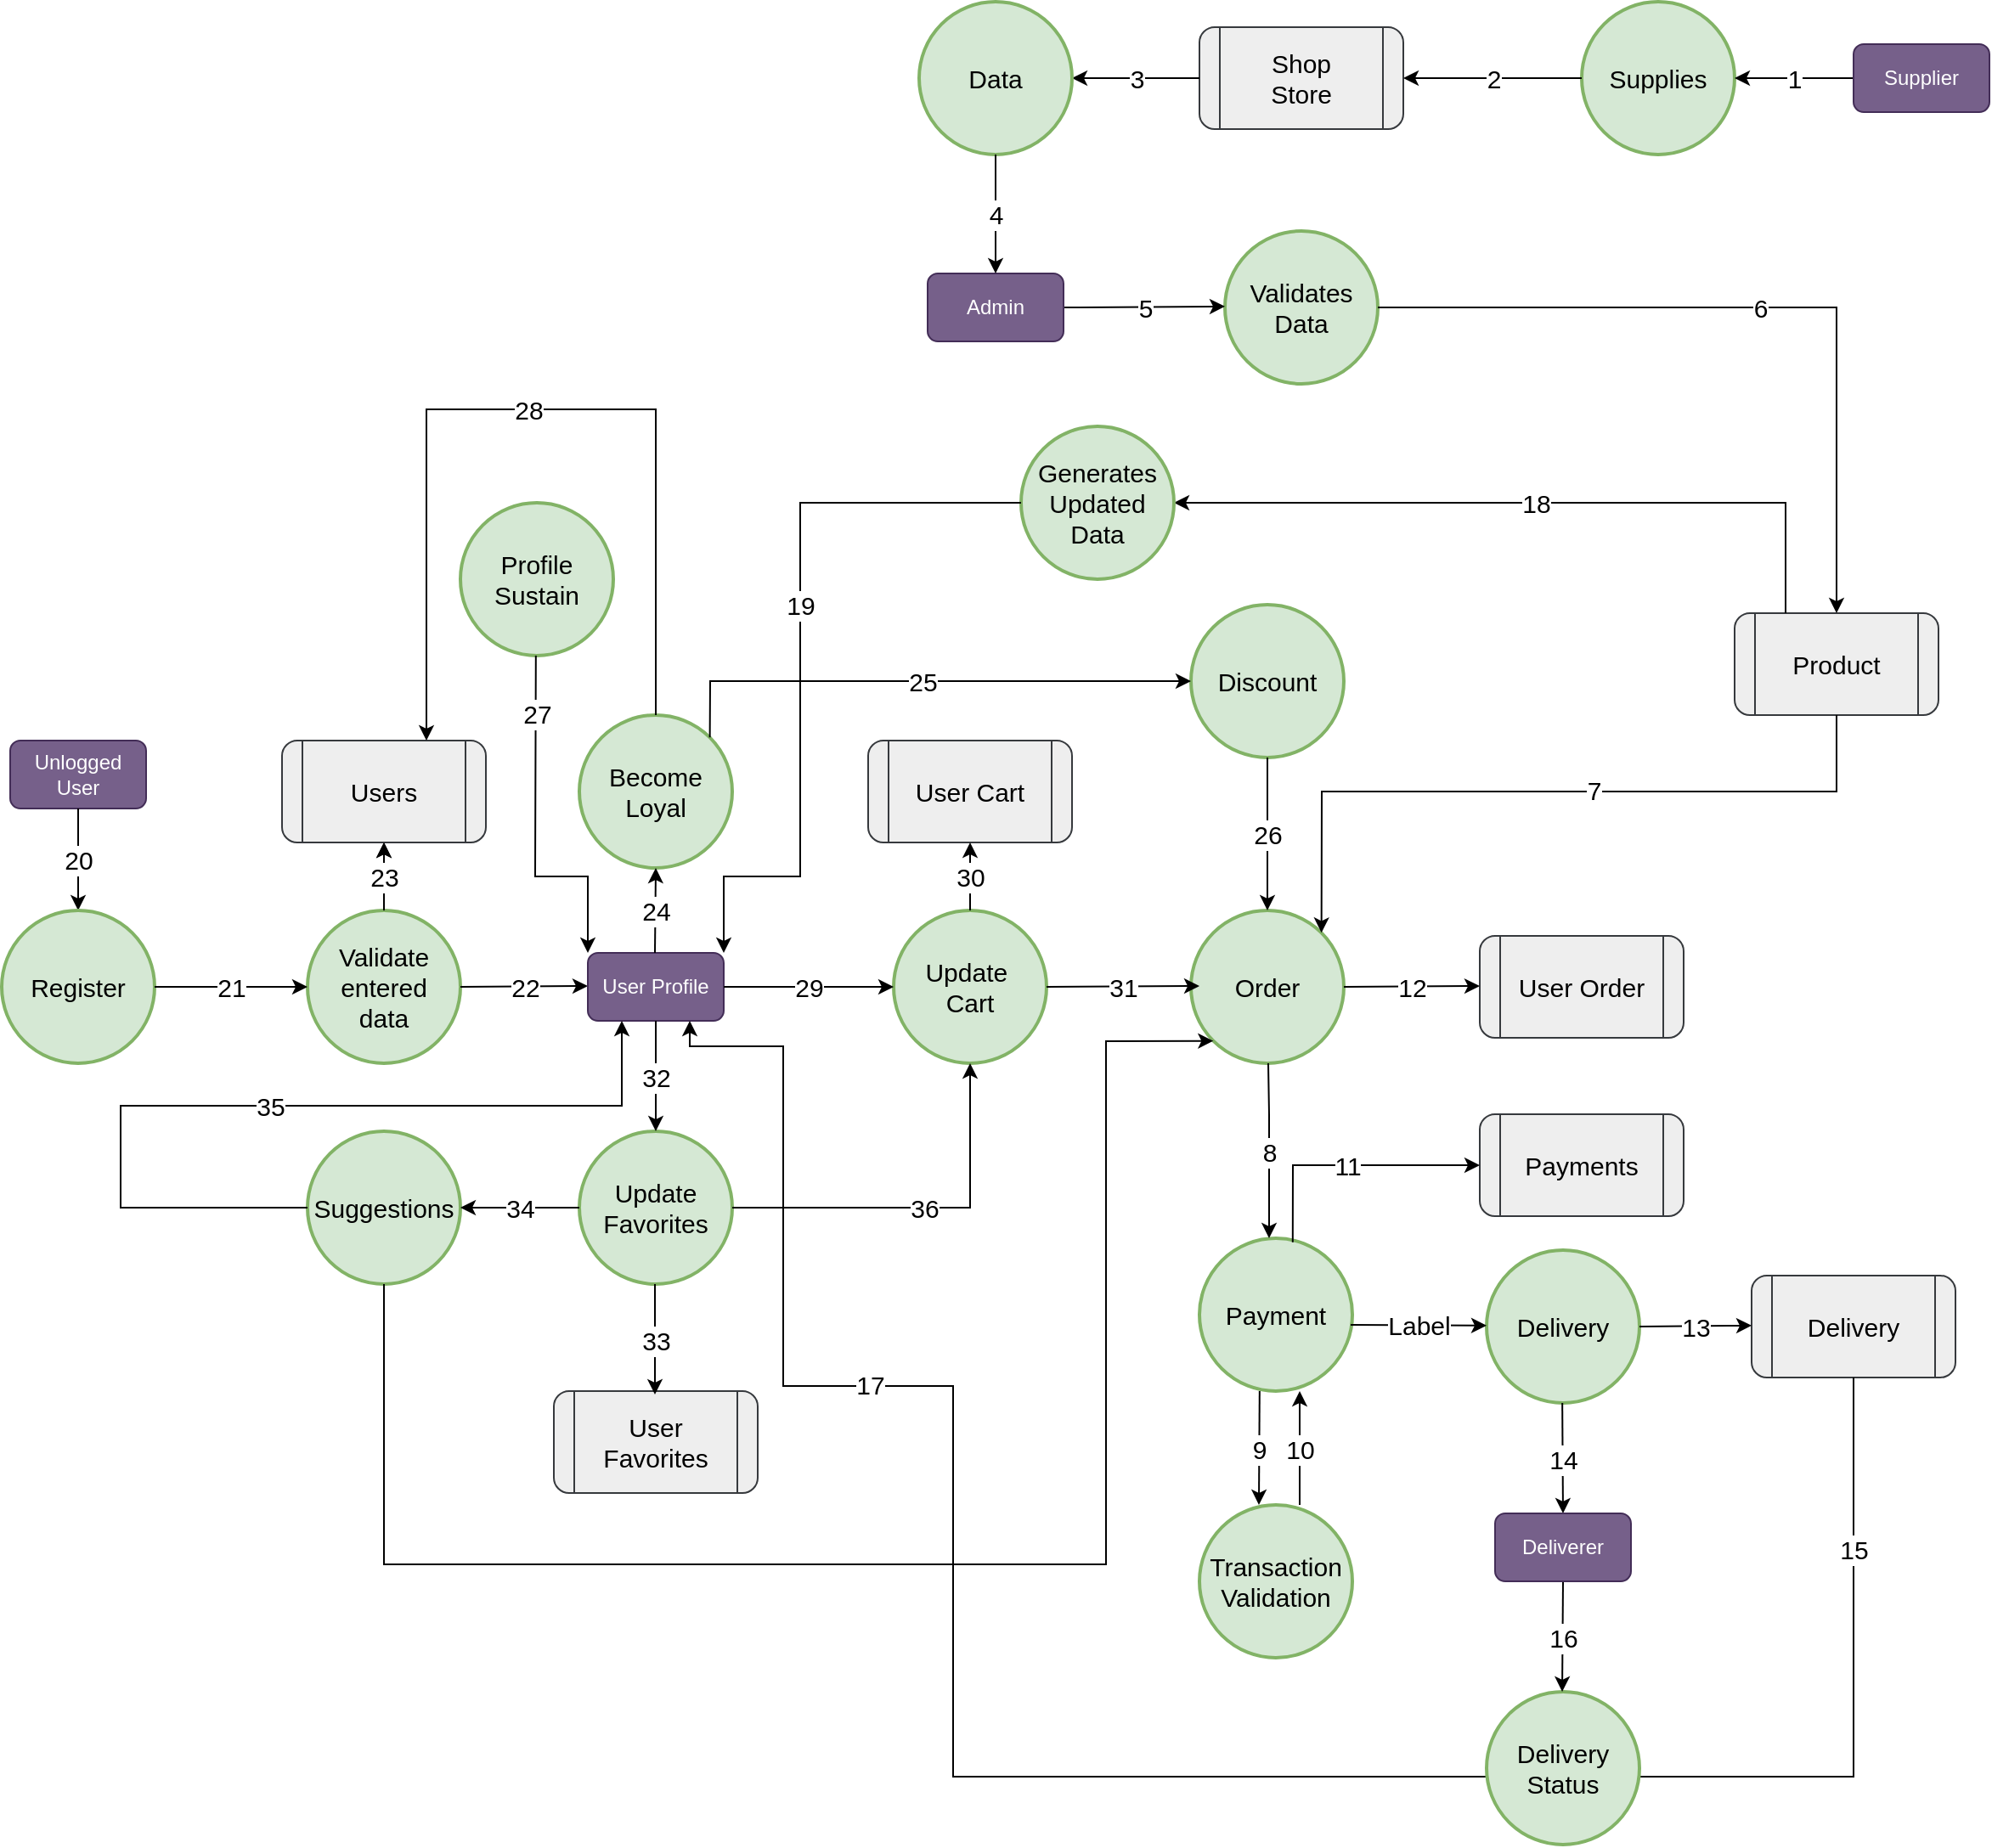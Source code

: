 <mxfile version="20.6.2" type="device"><diagram name="Page-1" id="52a04d89-c75d-2922-d76d-85b35f80e030"><mxGraphModel dx="5302" dy="2979" grid="1" gridSize="10" guides="1" tooltips="1" connect="1" arrows="1" fold="1" page="1" pageScale="1" pageWidth="413" pageHeight="291" background="none" math="0" shadow="0"><root><mxCell id="0"/><mxCell id="1" parent="0"/><mxCell id="JgKMRNY2I9MfKFw8y7fm-27" value="Unlogged&lt;br&gt;User" style="rounded=1;whiteSpace=wrap;html=1;fillColor=#76608a;strokeColor=#432D57;fontColor=#ffffff;" parent="1" vertex="1"><mxGeometry x="-985" y="-395" width="80" height="40" as="geometry"/></mxCell><mxCell id="JgKMRNY2I9MfKFw8y7fm-34" value="" style="endArrow=classic;html=1;rounded=0;fontSize=15;exitX=0.5;exitY=1;exitDx=0;exitDy=0;" parent="1" source="JgKMRNY2I9MfKFw8y7fm-27" edge="1"><mxGeometry relative="1" as="geometry"><mxPoint x="-975" y="-295" as="sourcePoint"/><mxPoint x="-945" y="-295" as="targetPoint"/></mxGeometry></mxCell><mxCell id="JgKMRNY2I9MfKFw8y7fm-35" value="20" style="edgeLabel;resizable=0;html=1;align=center;verticalAlign=middle;fontSize=15;" parent="JgKMRNY2I9MfKFw8y7fm-34" connectable="0" vertex="1"><mxGeometry relative="1" as="geometry"/></mxCell><mxCell id="JgKMRNY2I9MfKFw8y7fm-36" value="Register" style="ellipse;whiteSpace=wrap;html=1;aspect=fixed;fontSize=15;fillColor=#d5e8d4;strokeColor=#82b366;strokeWidth=2;" parent="1" vertex="1"><mxGeometry x="-990" y="-295" width="90" height="90" as="geometry"/></mxCell><mxCell id="JgKMRNY2I9MfKFw8y7fm-84" value="" style="edgeStyle=orthogonalEdgeStyle;rounded=0;orthogonalLoop=1;jettySize=auto;html=1;fontSize=15;" parent="1" source="JgKMRNY2I9MfKFw8y7fm-37" target="JgKMRNY2I9MfKFw8y7fm-79" edge="1"><mxGeometry relative="1" as="geometry"/></mxCell><mxCell id="JgKMRNY2I9MfKFw8y7fm-37" value="Validate entered &lt;br&gt;data" style="ellipse;whiteSpace=wrap;html=1;aspect=fixed;fontSize=15;fillColor=#d5e8d4;strokeColor=#82b366;strokeWidth=2;" parent="1" vertex="1"><mxGeometry x="-810" y="-295" width="90" height="90" as="geometry"/></mxCell><mxCell id="JgKMRNY2I9MfKFw8y7fm-39" value="" style="endArrow=classic;html=1;rounded=0;fontSize=15;exitX=1;exitY=0.5;exitDx=0;exitDy=0;" parent="1" source="JgKMRNY2I9MfKFw8y7fm-36" edge="1"><mxGeometry relative="1" as="geometry"><mxPoint x="-895" y="-250" as="sourcePoint"/><mxPoint x="-810" y="-250" as="targetPoint"/></mxGeometry></mxCell><mxCell id="JgKMRNY2I9MfKFw8y7fm-40" value="21" style="edgeLabel;resizable=0;html=1;align=center;verticalAlign=middle;fontSize=15;" parent="JgKMRNY2I9MfKFw8y7fm-39" connectable="0" vertex="1"><mxGeometry relative="1" as="geometry"/></mxCell><mxCell id="JgKMRNY2I9MfKFw8y7fm-41" value="" style="endArrow=classic;html=1;rounded=0;fontSize=15;exitX=1;exitY=0.5;exitDx=0;exitDy=0;" parent="1" source="JgKMRNY2I9MfKFw8y7fm-37" edge="1"><mxGeometry relative="1" as="geometry"><mxPoint x="-715" y="-250" as="sourcePoint"/><mxPoint x="-645" y="-250.5" as="targetPoint"/></mxGeometry></mxCell><mxCell id="JgKMRNY2I9MfKFw8y7fm-42" value="22" style="edgeLabel;resizable=0;html=1;align=center;verticalAlign=middle;fontSize=15;" parent="JgKMRNY2I9MfKFw8y7fm-41" connectable="0" vertex="1"><mxGeometry relative="1" as="geometry"/></mxCell><mxCell id="JgKMRNY2I9MfKFw8y7fm-43" value="User Profile" style="rounded=1;whiteSpace=wrap;html=1;fillColor=#76608a;strokeColor=#432D57;fontColor=#ffffff;" parent="1" vertex="1"><mxGeometry x="-645" y="-270" width="80" height="40" as="geometry"/></mxCell><mxCell id="JgKMRNY2I9MfKFw8y7fm-44" value="Become&lt;br&gt;Loyal" style="ellipse;whiteSpace=wrap;html=1;aspect=fixed;fontSize=15;fillColor=#d5e8d4;strokeColor=#82b366;strokeWidth=2;" parent="1" vertex="1"><mxGeometry x="-650" y="-410" width="90" height="90" as="geometry"/></mxCell><mxCell id="JgKMRNY2I9MfKFw8y7fm-47" value="" style="endArrow=classic;html=1;rounded=0;fontSize=15;exitX=0.25;exitY=0;exitDx=0;exitDy=0;" parent="1" edge="1"><mxGeometry relative="1" as="geometry"><mxPoint x="-605.5" y="-270" as="sourcePoint"/><mxPoint x="-605" y="-320" as="targetPoint"/></mxGeometry></mxCell><mxCell id="JgKMRNY2I9MfKFw8y7fm-48" value="24" style="edgeLabel;resizable=0;html=1;align=center;verticalAlign=middle;fontSize=15;" parent="JgKMRNY2I9MfKFw8y7fm-47" connectable="0" vertex="1"><mxGeometry relative="1" as="geometry"/></mxCell><mxCell id="JgKMRNY2I9MfKFw8y7fm-49" value="Update&amp;nbsp;&lt;br&gt;Cart" style="ellipse;whiteSpace=wrap;html=1;aspect=fixed;fontSize=15;fillColor=#d5e8d4;strokeColor=#82b366;strokeWidth=2;" parent="1" vertex="1"><mxGeometry x="-465" y="-295" width="90" height="90" as="geometry"/></mxCell><mxCell id="JgKMRNY2I9MfKFw8y7fm-50" value="" style="endArrow=classic;html=1;rounded=0;fontSize=15;exitX=1;exitY=0.5;exitDx=0;exitDy=0;entryX=0;entryY=0.5;entryDx=0;entryDy=0;" parent="1" source="JgKMRNY2I9MfKFw8y7fm-43" target="JgKMRNY2I9MfKFw8y7fm-49" edge="1"><mxGeometry relative="1" as="geometry"><mxPoint x="-560" y="-250" as="sourcePoint"/><mxPoint x="-485" y="-250.5" as="targetPoint"/></mxGeometry></mxCell><mxCell id="JgKMRNY2I9MfKFw8y7fm-51" value="29" style="edgeLabel;resizable=0;html=1;align=center;verticalAlign=middle;fontSize=15;" parent="JgKMRNY2I9MfKFw8y7fm-50" connectable="0" vertex="1"><mxGeometry relative="1" as="geometry"/></mxCell><mxCell id="JgKMRNY2I9MfKFw8y7fm-52" value="Update&lt;br&gt;Favorites" style="ellipse;whiteSpace=wrap;html=1;aspect=fixed;fontSize=15;fillColor=#d5e8d4;strokeColor=#82b366;strokeWidth=2;" parent="1" vertex="1"><mxGeometry x="-650" y="-165" width="90" height="90" as="geometry"/></mxCell><mxCell id="JgKMRNY2I9MfKFw8y7fm-53" value="" style="endArrow=classic;html=1;rounded=0;fontSize=15;exitX=0.5;exitY=1;exitDx=0;exitDy=0;entryX=0.5;entryY=0;entryDx=0;entryDy=0;" parent="1" source="JgKMRNY2I9MfKFw8y7fm-43" target="JgKMRNY2I9MfKFw8y7fm-52" edge="1"><mxGeometry relative="1" as="geometry"><mxPoint x="-600.51" y="-230.04" as="sourcePoint"/><mxPoint x="-599.5" y="-165" as="targetPoint"/></mxGeometry></mxCell><mxCell id="JgKMRNY2I9MfKFw8y7fm-54" value="32" style="edgeLabel;resizable=0;html=1;align=center;verticalAlign=middle;fontSize=15;" parent="JgKMRNY2I9MfKFw8y7fm-53" connectable="0" vertex="1"><mxGeometry relative="1" as="geometry"/></mxCell><mxCell id="JgKMRNY2I9MfKFw8y7fm-55" value="Order" style="ellipse;whiteSpace=wrap;html=1;aspect=fixed;fontSize=15;fillColor=#d5e8d4;strokeColor=#82b366;strokeWidth=2;" parent="1" vertex="1"><mxGeometry x="-290" y="-295" width="90" height="90" as="geometry"/></mxCell><mxCell id="JgKMRNY2I9MfKFw8y7fm-56" value="User Cart" style="shape=process;whiteSpace=wrap;html=1;backgroundOutline=1;fontSize=15;rounded=1;fillColor=#eeeeee;strokeColor=#36393d;" parent="1" vertex="1"><mxGeometry x="-480" y="-395" width="120" height="60" as="geometry"/></mxCell><mxCell id="JgKMRNY2I9MfKFw8y7fm-59" value="" style="endArrow=classic;html=1;rounded=0;fontSize=15;entryX=0.5;entryY=1;entryDx=0;entryDy=0;" parent="1" target="JgKMRNY2I9MfKFw8y7fm-56" edge="1"><mxGeometry relative="1" as="geometry"><mxPoint x="-420" y="-295" as="sourcePoint"/><mxPoint x="-420.48" y="-330" as="targetPoint"/></mxGeometry></mxCell><mxCell id="JgKMRNY2I9MfKFw8y7fm-60" value="30" style="edgeLabel;resizable=0;html=1;align=center;verticalAlign=middle;fontSize=15;" parent="JgKMRNY2I9MfKFw8y7fm-59" connectable="0" vertex="1"><mxGeometry relative="1" as="geometry"/></mxCell><mxCell id="JgKMRNY2I9MfKFw8y7fm-61" value="" style="endArrow=classic;html=1;rounded=0;fontSize=15;exitX=1;exitY=0.5;exitDx=0;exitDy=0;entryX=0.5;entryY=1;entryDx=0;entryDy=0;" parent="1" source="JgKMRNY2I9MfKFw8y7fm-52" target="JgKMRNY2I9MfKFw8y7fm-49" edge="1"><mxGeometry relative="1" as="geometry"><mxPoint x="-525" y="-155" as="sourcePoint"/><mxPoint x="-385" y="-155" as="targetPoint"/><Array as="points"><mxPoint x="-420" y="-120"/></Array></mxGeometry></mxCell><mxCell id="JgKMRNY2I9MfKFw8y7fm-62" value="36" style="edgeLabel;resizable=0;html=1;align=center;verticalAlign=middle;fontSize=15;" parent="JgKMRNY2I9MfKFw8y7fm-61" connectable="0" vertex="1"><mxGeometry relative="1" as="geometry"/></mxCell><mxCell id="JgKMRNY2I9MfKFw8y7fm-63" value="User Favorites" style="shape=process;whiteSpace=wrap;html=1;backgroundOutline=1;fontSize=15;rounded=1;fillColor=#eeeeee;strokeColor=#36393d;" parent="1" vertex="1"><mxGeometry x="-665" y="-12" width="120" height="60" as="geometry"/></mxCell><mxCell id="JgKMRNY2I9MfKFw8y7fm-64" value="" style="endArrow=classic;html=1;rounded=0;fontSize=15;exitX=0.5;exitY=1;exitDx=0;exitDy=0;entryX=0.5;entryY=0;entryDx=0;entryDy=0;" parent="1" edge="1"><mxGeometry relative="1" as="geometry"><mxPoint x="-605.5" y="-75" as="sourcePoint"/><mxPoint x="-605.5" y="-10" as="targetPoint"/></mxGeometry></mxCell><mxCell id="JgKMRNY2I9MfKFw8y7fm-65" value="33" style="edgeLabel;resizable=0;html=1;align=center;verticalAlign=middle;fontSize=15;" parent="JgKMRNY2I9MfKFw8y7fm-64" connectable="0" vertex="1"><mxGeometry relative="1" as="geometry"/></mxCell><mxCell id="JgKMRNY2I9MfKFw8y7fm-66" value="Suggestions" style="ellipse;whiteSpace=wrap;html=1;aspect=fixed;fontSize=15;fillColor=#d5e8d4;strokeColor=#82b366;strokeWidth=2;" parent="1" vertex="1"><mxGeometry x="-810" y="-165" width="90" height="90" as="geometry"/></mxCell><mxCell id="JgKMRNY2I9MfKFw8y7fm-67" value="" style="endArrow=classic;html=1;rounded=0;fontSize=15;exitX=0;exitY=0.5;exitDx=0;exitDy=0;entryX=1;entryY=0.5;entryDx=0;entryDy=0;" parent="1" source="JgKMRNY2I9MfKFw8y7fm-52" target="JgKMRNY2I9MfKFw8y7fm-66" edge="1"><mxGeometry relative="1" as="geometry"><mxPoint x="-820" y="-120" as="sourcePoint"/><mxPoint x="-725" y="-120.5" as="targetPoint"/></mxGeometry></mxCell><mxCell id="JgKMRNY2I9MfKFw8y7fm-68" value="34" style="edgeLabel;resizable=0;html=1;align=center;verticalAlign=middle;fontSize=15;" parent="JgKMRNY2I9MfKFw8y7fm-67" connectable="0" vertex="1"><mxGeometry relative="1" as="geometry"/></mxCell><mxCell id="JgKMRNY2I9MfKFw8y7fm-69" value="" style="endArrow=classic;html=1;rounded=0;fontSize=15;entryX=0;entryY=0.5;entryDx=0;entryDy=0;exitX=1;exitY=0.5;exitDx=0;exitDy=0;" parent="1" source="JgKMRNY2I9MfKFw8y7fm-49" edge="1"><mxGeometry relative="1" as="geometry"><mxPoint x="-370" y="-250" as="sourcePoint"/><mxPoint x="-285" y="-250.5" as="targetPoint"/></mxGeometry></mxCell><mxCell id="JgKMRNY2I9MfKFw8y7fm-70" value="31" style="edgeLabel;resizable=0;html=1;align=center;verticalAlign=middle;fontSize=15;" parent="JgKMRNY2I9MfKFw8y7fm-69" connectable="0" vertex="1"><mxGeometry relative="1" as="geometry"/></mxCell><mxCell id="JgKMRNY2I9MfKFw8y7fm-71" value="" style="endArrow=classic;html=1;rounded=0;fontSize=15;exitX=0.5;exitY=1;exitDx=0;exitDy=0;entryX=0;entryY=1;entryDx=0;entryDy=0;" parent="1" source="JgKMRNY2I9MfKFw8y7fm-66" target="JgKMRNY2I9MfKFw8y7fm-55" edge="1"><mxGeometry relative="1" as="geometry"><mxPoint x="-790" y="-20" as="sourcePoint"/><mxPoint x="-270" y="90" as="targetPoint"/><Array as="points"><mxPoint x="-765" y="90"/><mxPoint x="-340" y="90"/><mxPoint x="-340" y="-218"/></Array></mxGeometry></mxCell><mxCell id="JgKMRNY2I9MfKFw8y7fm-73" value="Payment" style="ellipse;whiteSpace=wrap;html=1;aspect=fixed;fontSize=15;fillColor=#d5e8d4;strokeColor=#82b366;strokeWidth=2;" parent="1" vertex="1"><mxGeometry x="-285" y="-102" width="90" height="90" as="geometry"/></mxCell><mxCell id="JgKMRNY2I9MfKFw8y7fm-74" value="User Order" style="shape=process;whiteSpace=wrap;html=1;backgroundOutline=1;fontSize=15;rounded=1;fillColor=#eeeeee;strokeColor=#36393d;" parent="1" vertex="1"><mxGeometry x="-120" y="-280" width="120" height="60" as="geometry"/></mxCell><mxCell id="JgKMRNY2I9MfKFw8y7fm-75" value="" style="endArrow=classic;html=1;rounded=0;fontSize=15;entryX=0;entryY=0.5;entryDx=0;entryDy=0;exitX=1;exitY=0.5;exitDx=0;exitDy=0;" parent="1" source="JgKMRNY2I9MfKFw8y7fm-55" edge="1"><mxGeometry relative="1" as="geometry"><mxPoint x="-190" y="-250" as="sourcePoint"/><mxPoint x="-120" y="-250.5" as="targetPoint"/></mxGeometry></mxCell><mxCell id="JgKMRNY2I9MfKFw8y7fm-76" value="12" style="edgeLabel;resizable=0;html=1;align=center;verticalAlign=middle;fontSize=15;" parent="JgKMRNY2I9MfKFw8y7fm-75" connectable="0" vertex="1"><mxGeometry relative="1" as="geometry"/></mxCell><mxCell id="JgKMRNY2I9MfKFw8y7fm-78" value="Discount" style="ellipse;whiteSpace=wrap;html=1;aspect=fixed;fontSize=15;fillColor=#d5e8d4;strokeColor=#82b366;strokeWidth=2;" parent="1" vertex="1"><mxGeometry x="-290" y="-475" width="90" height="90" as="geometry"/></mxCell><mxCell id="JgKMRNY2I9MfKFw8y7fm-79" value="Users" style="shape=process;whiteSpace=wrap;html=1;backgroundOutline=1;fontSize=15;rounded=1;fillColor=#eeeeee;strokeColor=#36393d;" parent="1" vertex="1"><mxGeometry x="-825" y="-395" width="120" height="60" as="geometry"/></mxCell><mxCell id="JgKMRNY2I9MfKFw8y7fm-82" value="" style="endArrow=classic;html=1;rounded=0;fontSize=15;exitX=0.5;exitY=0;exitDx=0;exitDy=0;" parent="1" source="JgKMRNY2I9MfKFw8y7fm-37" edge="1"><mxGeometry relative="1" as="geometry"><mxPoint x="-765" y="-300" as="sourcePoint"/><mxPoint x="-765" y="-335" as="targetPoint"/></mxGeometry></mxCell><mxCell id="JgKMRNY2I9MfKFw8y7fm-83" value="23" style="edgeLabel;resizable=0;html=1;align=center;verticalAlign=middle;fontSize=15;" parent="JgKMRNY2I9MfKFw8y7fm-82" connectable="0" vertex="1"><mxGeometry relative="1" as="geometry"/></mxCell><mxCell id="JgKMRNY2I9MfKFw8y7fm-90" value="" style="endArrow=classic;html=1;rounded=0;fontSize=15;entryX=0;entryY=0.5;entryDx=0;entryDy=0;exitX=1;exitY=0;exitDx=0;exitDy=0;" parent="1" source="JgKMRNY2I9MfKFw8y7fm-44" target="JgKMRNY2I9MfKFw8y7fm-78" edge="1"><mxGeometry relative="1" as="geometry"><mxPoint x="-630" y="-439" as="sourcePoint"/><mxPoint x="-455" y="-440" as="targetPoint"/><Array as="points"><mxPoint x="-573" y="-430"/></Array></mxGeometry></mxCell><mxCell id="JgKMRNY2I9MfKFw8y7fm-91" value="25" style="edgeLabel;resizable=0;html=1;align=center;verticalAlign=middle;fontSize=15;" parent="JgKMRNY2I9MfKFw8y7fm-90" connectable="0" vertex="1"><mxGeometry relative="1" as="geometry"/></mxCell><mxCell id="JgKMRNY2I9MfKFw8y7fm-92" value="" style="endArrow=classic;html=1;rounded=0;fontSize=15;exitX=0;exitY=0.5;exitDx=0;exitDy=0;entryX=0.25;entryY=1;entryDx=0;entryDy=0;" parent="1" source="JgKMRNY2I9MfKFw8y7fm-66" target="JgKMRNY2I9MfKFw8y7fm-43" edge="1"><mxGeometry relative="1" as="geometry"><mxPoint x="-880" y="-325" as="sourcePoint"/><mxPoint x="-1090" y="-355" as="targetPoint"/><Array as="points"><mxPoint x="-920" y="-120"/><mxPoint x="-920" y="-180"/><mxPoint x="-625" y="-180"/></Array></mxGeometry></mxCell><mxCell id="JgKMRNY2I9MfKFw8y7fm-93" value="35" style="edgeLabel;resizable=0;html=1;align=center;verticalAlign=middle;fontSize=15;" parent="JgKMRNY2I9MfKFw8y7fm-92" connectable="0" vertex="1"><mxGeometry relative="1" as="geometry"/></mxCell><mxCell id="JgKMRNY2I9MfKFw8y7fm-94" value="" style="endArrow=classic;html=1;rounded=0;fontSize=15;exitX=0.5;exitY=1;exitDx=0;exitDy=0;entryX=0.5;entryY=0;entryDx=0;entryDy=0;" parent="1" edge="1"><mxGeometry relative="1" as="geometry"><mxPoint x="-244.5" y="-205" as="sourcePoint"/><mxPoint x="-244.0" y="-102" as="targetPoint"/><Array as="points"><mxPoint x="-244" y="-175"/></Array></mxGeometry></mxCell><mxCell id="JgKMRNY2I9MfKFw8y7fm-95" value="8" style="edgeLabel;resizable=0;html=1;align=center;verticalAlign=middle;fontSize=15;" parent="JgKMRNY2I9MfKFw8y7fm-94" connectable="0" vertex="1"><mxGeometry relative="1" as="geometry"/></mxCell><mxCell id="nFoZaS89Mkg45Do6dOfV-1" value="" style="endArrow=classic;html=1;rounded=0;fontSize=15;entryX=0.5;entryY=0;entryDx=0;entryDy=0;exitX=0.5;exitY=1;exitDx=0;exitDy=0;" parent="1" source="JgKMRNY2I9MfKFw8y7fm-78" target="JgKMRNY2I9MfKFw8y7fm-55" edge="1"><mxGeometry relative="1" as="geometry"><mxPoint x="-240" y="-385" as="sourcePoint"/><mxPoint x="-240.59" y="-325.0" as="targetPoint"/></mxGeometry></mxCell><mxCell id="nFoZaS89Mkg45Do6dOfV-2" value="26" style="edgeLabel;resizable=0;html=1;align=center;verticalAlign=middle;fontSize=15;" parent="nFoZaS89Mkg45Do6dOfV-1" connectable="0" vertex="1"><mxGeometry relative="1" as="geometry"/></mxCell><mxCell id="nFoZaS89Mkg45Do6dOfV-3" value="Delivery" style="ellipse;whiteSpace=wrap;html=1;aspect=fixed;fontSize=15;fillColor=#d5e8d4;strokeColor=#82b366;strokeWidth=2;" parent="1" vertex="1"><mxGeometry x="-116" y="-95" width="90" height="90" as="geometry"/></mxCell><mxCell id="nFoZaS89Mkg45Do6dOfV-4" value="Payments" style="shape=process;whiteSpace=wrap;html=1;backgroundOutline=1;fontSize=15;rounded=1;fillColor=#eeeeee;strokeColor=#36393d;" parent="1" vertex="1"><mxGeometry x="-120" y="-175" width="120" height="60" as="geometry"/></mxCell><mxCell id="nFoZaS89Mkg45Do6dOfV-5" value="" style="endArrow=classic;html=1;rounded=0;fontSize=15;entryX=0;entryY=0.5;entryDx=0;entryDy=0;exitX=0.61;exitY=0.027;exitDx=0;exitDy=0;exitPerimeter=0;" parent="1" source="JgKMRNY2I9MfKFw8y7fm-73" target="nFoZaS89Mkg45Do6dOfV-4" edge="1"><mxGeometry relative="1" as="geometry"><mxPoint x="-195.0" y="-57.09" as="sourcePoint"/><mxPoint x="-115.0" y="-57.59" as="targetPoint"/><Array as="points"><mxPoint x="-230" y="-145"/></Array></mxGeometry></mxCell><mxCell id="nFoZaS89Mkg45Do6dOfV-6" value="11" style="edgeLabel;resizable=0;html=1;align=center;verticalAlign=middle;fontSize=15;" parent="nFoZaS89Mkg45Do6dOfV-5" connectable="0" vertex="1"><mxGeometry relative="1" as="geometry"/></mxCell><mxCell id="nFoZaS89Mkg45Do6dOfV-9" value="" style="endArrow=classic;html=1;rounded=0;fontSize=15;exitX=0.5;exitY=1;exitDx=0;exitDy=0;" parent="1" edge="1"><mxGeometry relative="1" as="geometry"><mxPoint x="-249.59" y="-12.0" as="sourcePoint"/><mxPoint x="-250" y="55" as="targetPoint"/><Array as="points"/></mxGeometry></mxCell><mxCell id="nFoZaS89Mkg45Do6dOfV-10" value="9" style="edgeLabel;resizable=0;html=1;align=center;verticalAlign=middle;fontSize=15;" parent="nFoZaS89Mkg45Do6dOfV-9" connectable="0" vertex="1"><mxGeometry relative="1" as="geometry"/></mxCell><mxCell id="nFoZaS89Mkg45Do6dOfV-11" value="Delivery" style="shape=process;whiteSpace=wrap;html=1;backgroundOutline=1;fontSize=15;rounded=1;fillColor=#eeeeee;strokeColor=#36393d;" parent="1" vertex="1"><mxGeometry x="40" y="-80" width="120" height="60" as="geometry"/></mxCell><mxCell id="nFoZaS89Mkg45Do6dOfV-12" value="" style="endArrow=classic;html=1;rounded=0;fontSize=15;entryX=0.75;entryY=1;entryDx=0;entryDy=0;exitX=0.5;exitY=1;exitDx=0;exitDy=0;" parent="1" source="nFoZaS89Mkg45Do6dOfV-11" target="JgKMRNY2I9MfKFw8y7fm-43" edge="1"><mxGeometry relative="1" as="geometry"><mxPoint x="-56" y="255" as="sourcePoint"/><mxPoint x="-405.0" y="65.0" as="targetPoint"/><Array as="points"><mxPoint x="100" y="215"/><mxPoint x="-430" y="215"/><mxPoint x="-430" y="-15"/><mxPoint x="-530" y="-15"/><mxPoint x="-530" y="-215"/><mxPoint x="-585" y="-215"/></Array></mxGeometry></mxCell><mxCell id="nFoZaS89Mkg45Do6dOfV-14" value="Delivery&lt;br&gt;Status" style="ellipse;whiteSpace=wrap;html=1;aspect=fixed;fontSize=15;fillColor=#d5e8d4;strokeColor=#82b366;strokeWidth=2;" parent="1" vertex="1"><mxGeometry x="-116" y="165" width="90" height="90" as="geometry"/></mxCell><mxCell id="nFoZaS89Mkg45Do6dOfV-15" value="Profile&lt;br&gt;Sustain" style="ellipse;whiteSpace=wrap;html=1;aspect=fixed;fontSize=15;fillColor=#d5e8d4;strokeColor=#82b366;strokeWidth=2;" parent="1" vertex="1"><mxGeometry x="-720" y="-535" width="90" height="90" as="geometry"/></mxCell><mxCell id="nFoZaS89Mkg45Do6dOfV-16" value="" style="endArrow=classic;html=1;rounded=0;fontSize=15;exitX=0.5;exitY=1;exitDx=0;exitDy=0;entryX=0;entryY=0;entryDx=0;entryDy=0;" parent="1" target="JgKMRNY2I9MfKFw8y7fm-43" edge="1"><mxGeometry relative="1" as="geometry"><mxPoint x="-675.59" y="-445.0" as="sourcePoint"/><mxPoint x="-675.09" y="-342" as="targetPoint"/><Array as="points"><mxPoint x="-676" y="-315"/><mxPoint x="-645" y="-315"/></Array></mxGeometry></mxCell><mxCell id="nFoZaS89Mkg45Do6dOfV-17" value="27" style="edgeLabel;resizable=0;html=1;align=center;verticalAlign=middle;fontSize=15;" parent="nFoZaS89Mkg45Do6dOfV-16" connectable="0" vertex="1"><mxGeometry relative="1" as="geometry"><mxPoint x="1" y="-69" as="offset"/></mxGeometry></mxCell><mxCell id="nFoZaS89Mkg45Do6dOfV-18" value="Transaction&lt;br&gt;Validation" style="ellipse;whiteSpace=wrap;html=1;aspect=fixed;fontSize=15;fillColor=#d5e8d4;strokeColor=#82b366;strokeWidth=2;" parent="1" vertex="1"><mxGeometry x="-285" y="55" width="90" height="90" as="geometry"/></mxCell><mxCell id="nFoZaS89Mkg45Do6dOfV-19" value="" style="endArrow=classic;html=1;rounded=0;fontSize=15;exitX=0.5;exitY=0;exitDx=0;exitDy=0;entryX=0.5;entryY=1;entryDx=0;entryDy=0;" parent="1" edge="1"><mxGeometry relative="1" as="geometry"><mxPoint x="-226.0" y="55" as="sourcePoint"/><mxPoint x="-226.0" y="-12" as="targetPoint"/><Array as="points"/></mxGeometry></mxCell><mxCell id="nFoZaS89Mkg45Do6dOfV-20" value="10" style="edgeLabel;resizable=0;html=1;align=center;verticalAlign=middle;fontSize=15;" parent="nFoZaS89Mkg45Do6dOfV-19" connectable="0" vertex="1"><mxGeometry relative="1" as="geometry"/></mxCell><mxCell id="nFoZaS89Mkg45Do6dOfV-21" value="15" style="edgeLabel;resizable=0;html=1;align=center;verticalAlign=middle;rounded=1;strokeWidth=2;fontSize=15;" parent="1" connectable="0" vertex="1"><mxGeometry x="95.996" y="85" as="geometry"><mxPoint x="4" y="-4" as="offset"/></mxGeometry></mxCell><mxCell id="nFoZaS89Mkg45Do6dOfV-22" value="Product" style="shape=process;whiteSpace=wrap;html=1;backgroundOutline=1;fontSize=15;rounded=1;fillColor=#eeeeee;strokeColor=#36393d;" parent="1" vertex="1"><mxGeometry x="30" y="-470" width="120" height="60" as="geometry"/></mxCell><mxCell id="nFoZaS89Mkg45Do6dOfV-26" value="" style="endArrow=classic;html=1;rounded=0;fontSize=15;entryX=0;entryY=0.5;entryDx=0;entryDy=0;exitX=1;exitY=0.5;exitDx=0;exitDy=0;" parent="1" source="nFoZaS89Mkg45Do6dOfV-3" edge="1"><mxGeometry relative="1" as="geometry"><mxPoint x="-20" y="-51" as="sourcePoint"/><mxPoint x="40.0" y="-50.59" as="targetPoint"/></mxGeometry></mxCell><mxCell id="nFoZaS89Mkg45Do6dOfV-27" value="13" style="edgeLabel;resizable=0;html=1;align=center;verticalAlign=middle;fontSize=15;" parent="nFoZaS89Mkg45Do6dOfV-26" connectable="0" vertex="1"><mxGeometry relative="1" as="geometry"/></mxCell><mxCell id="nFoZaS89Mkg45Do6dOfV-28" value="" style="endArrow=classic;html=1;rounded=0;fontSize=15;entryX=0;entryY=0.5;entryDx=0;entryDy=0;" parent="1" edge="1"><mxGeometry relative="1" as="geometry"><mxPoint x="-196" y="-51" as="sourcePoint"/><mxPoint x="-116.0" y="-50.59" as="targetPoint"/></mxGeometry></mxCell><mxCell id="nFoZaS89Mkg45Do6dOfV-29" value="Label" style="edgeLabel;resizable=0;html=1;align=center;verticalAlign=middle;fontSize=15;" parent="nFoZaS89Mkg45Do6dOfV-28" connectable="0" vertex="1"><mxGeometry relative="1" as="geometry"/></mxCell><mxCell id="nFoZaS89Mkg45Do6dOfV-31" value="Validates&lt;br&gt;Data" style="ellipse;whiteSpace=wrap;html=1;aspect=fixed;fontSize=15;fillColor=#d5e8d4;strokeColor=#82b366;strokeWidth=2;" parent="1" vertex="1"><mxGeometry x="-270" y="-695" width="90" height="90" as="geometry"/></mxCell><mxCell id="nFoZaS89Mkg45Do6dOfV-33" value="" style="endArrow=classic;html=1;rounded=0;fontSize=15;entryX=0;entryY=0.5;entryDx=0;entryDy=0;exitX=1;exitY=0.5;exitDx=0;exitDy=0;" parent="1" source="nFoZaS89Mkg45Do6dOfV-62" edge="1"><mxGeometry relative="1" as="geometry"><mxPoint x="-340" y="-651" as="sourcePoint"/><mxPoint x="-270.0" y="-650.59" as="targetPoint"/></mxGeometry></mxCell><mxCell id="nFoZaS89Mkg45Do6dOfV-34" value="5" style="edgeLabel;resizable=0;html=1;align=center;verticalAlign=middle;fontSize=15;" parent="nFoZaS89Mkg45Do6dOfV-33" connectable="0" vertex="1"><mxGeometry relative="1" as="geometry"/></mxCell><mxCell id="nFoZaS89Mkg45Do6dOfV-35" value="" style="endArrow=classic;html=1;rounded=0;fontSize=15;entryX=0.5;entryY=0;entryDx=0;entryDy=0;exitX=1;exitY=0.5;exitDx=0;exitDy=0;" parent="1" source="nFoZaS89Mkg45Do6dOfV-31" target="nFoZaS89Mkg45Do6dOfV-22" edge="1"><mxGeometry relative="1" as="geometry"><mxPoint x="-228.5" y="-490.0" as="sourcePoint"/><mxPoint x="86.5" y="-510.0" as="targetPoint"/><Array as="points"><mxPoint x="90" y="-650"/></Array></mxGeometry></mxCell><mxCell id="nFoZaS89Mkg45Do6dOfV-36" value="6" style="edgeLabel;resizable=0;html=1;align=center;verticalAlign=middle;fontSize=15;" parent="nFoZaS89Mkg45Do6dOfV-35" connectable="0" vertex="1"><mxGeometry relative="1" as="geometry"/></mxCell><mxCell id="nFoZaS89Mkg45Do6dOfV-37" value="" style="endArrow=classic;html=1;rounded=0;fontSize=15;exitX=0.25;exitY=0;exitDx=0;exitDy=0;" parent="1" source="nFoZaS89Mkg45Do6dOfV-22" edge="1"><mxGeometry relative="1" as="geometry"><mxPoint x="-136.1" y="-489.57" as="sourcePoint"/><mxPoint x="-300" y="-535" as="targetPoint"/><Array as="points"><mxPoint x="60" y="-535"/></Array></mxGeometry></mxCell><mxCell id="nFoZaS89Mkg45Do6dOfV-38" value="18" style="edgeLabel;resizable=0;html=1;align=center;verticalAlign=middle;fontSize=15;" parent="nFoZaS89Mkg45Do6dOfV-37" connectable="0" vertex="1"><mxGeometry relative="1" as="geometry"/></mxCell><mxCell id="nFoZaS89Mkg45Do6dOfV-39" value="Generates&lt;br&gt;Updated&lt;br&gt;Data" style="ellipse;whiteSpace=wrap;html=1;aspect=fixed;fontSize=15;fillColor=#d5e8d4;strokeColor=#82b366;strokeWidth=2;" parent="1" vertex="1"><mxGeometry x="-390" y="-580" width="90" height="90" as="geometry"/></mxCell><mxCell id="nFoZaS89Mkg45Do6dOfV-40" value="" style="endArrow=classic;html=1;rounded=0;fontSize=15;exitX=0;exitY=0.5;exitDx=0;exitDy=0;entryX=1;entryY=0;entryDx=0;entryDy=0;" parent="1" source="nFoZaS89Mkg45Do6dOfV-39" target="JgKMRNY2I9MfKFw8y7fm-43" edge="1"><mxGeometry relative="1" as="geometry"><mxPoint x="-330.0" y="-515.0" as="sourcePoint"/><mxPoint x="-690.0" y="-580.0" as="targetPoint"/><Array as="points"><mxPoint x="-520" y="-535"/><mxPoint x="-520" y="-405"/><mxPoint x="-520" y="-315"/><mxPoint x="-565" y="-315"/></Array></mxGeometry></mxCell><mxCell id="nFoZaS89Mkg45Do6dOfV-41" value="19" style="edgeLabel;resizable=0;html=1;align=center;verticalAlign=middle;fontSize=15;" parent="nFoZaS89Mkg45Do6dOfV-40" connectable="0" vertex="1"><mxGeometry relative="1" as="geometry"><mxPoint y="-30" as="offset"/></mxGeometry></mxCell><mxCell id="nFoZaS89Mkg45Do6dOfV-43" value="" style="endArrow=classic;html=1;rounded=0;fontSize=15;entryX=1;entryY=0;entryDx=0;entryDy=0;exitX=0.5;exitY=1;exitDx=0;exitDy=0;" parent="1" source="nFoZaS89Mkg45Do6dOfV-22" target="JgKMRNY2I9MfKFw8y7fm-55" edge="1"><mxGeometry relative="1" as="geometry"><mxPoint x="-170.0" y="-640" as="sourcePoint"/><mxPoint x="100.0" y="-460.0" as="targetPoint"/><Array as="points"><mxPoint x="90" y="-365"/><mxPoint x="-213" y="-365"/></Array></mxGeometry></mxCell><mxCell id="nFoZaS89Mkg45Do6dOfV-46" value="7" style="edgeLabel;resizable=0;html=1;align=center;verticalAlign=middle;fontSize=15;" parent="1" connectable="0" vertex="1"><mxGeometry x="-60.004" y="-365.0" as="geometry"><mxPoint x="7" y="-1" as="offset"/></mxGeometry></mxCell><mxCell id="nFoZaS89Mkg45Do6dOfV-47" value="Supplies" style="ellipse;whiteSpace=wrap;html=1;aspect=fixed;fontSize=15;fillColor=#d5e8d4;strokeColor=#82b366;strokeWidth=2;" parent="1" vertex="1"><mxGeometry x="-60" y="-830" width="90" height="90" as="geometry"/></mxCell><mxCell id="nFoZaS89Mkg45Do6dOfV-49" value="" style="endArrow=classic;html=1;rounded=0;fontSize=15;entryX=1;entryY=0.5;entryDx=0;entryDy=0;exitX=0;exitY=0.5;exitDx=0;exitDy=0;" parent="1" target="nFoZaS89Mkg45Do6dOfV-47" edge="1"><mxGeometry relative="1" as="geometry"><mxPoint x="100" y="-785" as="sourcePoint"/><mxPoint x="410.0" y="-355" as="targetPoint"/></mxGeometry></mxCell><mxCell id="nFoZaS89Mkg45Do6dOfV-50" value="1" style="edgeLabel;resizable=0;html=1;align=center;verticalAlign=middle;fontSize=15;" parent="nFoZaS89Mkg45Do6dOfV-49" connectable="0" vertex="1"><mxGeometry relative="1" as="geometry"/></mxCell><mxCell id="nFoZaS89Mkg45Do6dOfV-51" value="Shop&lt;br&gt;Store" style="shape=process;whiteSpace=wrap;html=1;backgroundOutline=1;fontSize=15;rounded=1;fillColor=#eeeeee;strokeColor=#36393d;" parent="1" vertex="1"><mxGeometry x="-285" y="-815" width="120" height="60" as="geometry"/></mxCell><mxCell id="nFoZaS89Mkg45Do6dOfV-52" value="" style="endArrow=classic;html=1;rounded=0;fontSize=15;exitX=0;exitY=0.5;exitDx=0;exitDy=0;" parent="1" source="nFoZaS89Mkg45Do6dOfV-51" edge="1"><mxGeometry relative="1" as="geometry"><mxPoint x="-330.0" y="-641" as="sourcePoint"/><mxPoint x="-360" y="-785" as="targetPoint"/></mxGeometry></mxCell><mxCell id="nFoZaS89Mkg45Do6dOfV-53" value="3" style="edgeLabel;resizable=0;html=1;align=center;verticalAlign=middle;fontSize=15;" parent="nFoZaS89Mkg45Do6dOfV-52" connectable="0" vertex="1"><mxGeometry relative="1" as="geometry"/></mxCell><mxCell id="nFoZaS89Mkg45Do6dOfV-54" value="" style="endArrow=classic;html=1;rounded=0;fontSize=15;entryX=1;entryY=0.5;entryDx=0;entryDy=0;exitX=0;exitY=0.5;exitDx=0;exitDy=0;" parent="1" source="nFoZaS89Mkg45Do6dOfV-47" target="nFoZaS89Mkg45Do6dOfV-51" edge="1"><mxGeometry relative="1" as="geometry"><mxPoint x="-170.0" y="-640" as="sourcePoint"/><mxPoint x="100.0" y="-460.0" as="targetPoint"/><Array as="points"/></mxGeometry></mxCell><mxCell id="nFoZaS89Mkg45Do6dOfV-55" value="2" style="edgeLabel;resizable=0;html=1;align=center;verticalAlign=middle;fontSize=15;" parent="nFoZaS89Mkg45Do6dOfV-54" connectable="0" vertex="1"><mxGeometry relative="1" as="geometry"/></mxCell><mxCell id="nFoZaS89Mkg45Do6dOfV-57" value="" style="endArrow=classic;html=1;rounded=0;fontSize=15;exitX=0.5;exitY=1;exitDx=0;exitDy=0;entryX=0.5;entryY=0;entryDx=0;entryDy=0;" parent="1" target="nFoZaS89Mkg45Do6dOfV-61" edge="1"><mxGeometry relative="1" as="geometry"><mxPoint x="-71.42" y="-5" as="sourcePoint"/><mxPoint x="-72" y="35" as="targetPoint"/><Array as="points"/></mxGeometry></mxCell><mxCell id="nFoZaS89Mkg45Do6dOfV-58" value="14" style="edgeLabel;resizable=0;html=1;align=center;verticalAlign=middle;fontSize=15;" parent="nFoZaS89Mkg45Do6dOfV-57" connectable="0" vertex="1"><mxGeometry relative="1" as="geometry"/></mxCell><mxCell id="nFoZaS89Mkg45Do6dOfV-59" value="" style="endArrow=classic;html=1;rounded=0;fontSize=15;exitX=0.5;exitY=1;exitDx=0;exitDy=0;" parent="1" source="nFoZaS89Mkg45Do6dOfV-61" edge="1"><mxGeometry relative="1" as="geometry"><mxPoint x="-70.9" y="125" as="sourcePoint"/><mxPoint x="-71.48" y="165" as="targetPoint"/><Array as="points"/></mxGeometry></mxCell><mxCell id="nFoZaS89Mkg45Do6dOfV-60" value="16" style="edgeLabel;resizable=0;html=1;align=center;verticalAlign=middle;fontSize=15;" parent="nFoZaS89Mkg45Do6dOfV-59" connectable="0" vertex="1"><mxGeometry relative="1" as="geometry"/></mxCell><mxCell id="nFoZaS89Mkg45Do6dOfV-61" value="Deliverer" style="rounded=1;whiteSpace=wrap;html=1;fillColor=#76608a;strokeColor=#432D57;fontColor=#ffffff;" parent="1" vertex="1"><mxGeometry x="-111" y="60" width="80" height="40" as="geometry"/></mxCell><mxCell id="nFoZaS89Mkg45Do6dOfV-62" value="Admin" style="rounded=1;whiteSpace=wrap;html=1;fillColor=#76608a;strokeColor=#432D57;fontColor=#ffffff;" parent="1" vertex="1"><mxGeometry x="-445" y="-670" width="80" height="40" as="geometry"/></mxCell><mxCell id="nFoZaS89Mkg45Do6dOfV-63" value="Supplier" style="rounded=1;whiteSpace=wrap;html=1;fillColor=#76608a;strokeColor=#432D57;fontColor=#ffffff;" parent="1" vertex="1"><mxGeometry x="100" y="-805" width="80" height="40" as="geometry"/></mxCell><mxCell id="nFoZaS89Mkg45Do6dOfV-70" value="Data" style="ellipse;whiteSpace=wrap;html=1;aspect=fixed;fontSize=15;fillColor=#d5e8d4;strokeColor=#82b366;strokeWidth=2;" parent="1" vertex="1"><mxGeometry x="-450" y="-830" width="90" height="90" as="geometry"/></mxCell><mxCell id="nFoZaS89Mkg45Do6dOfV-71" value="" style="endArrow=classic;html=1;rounded=0;fontSize=15;exitX=0.5;exitY=1;exitDx=0;exitDy=0;entryX=0.5;entryY=0;entryDx=0;entryDy=0;" parent="1" source="nFoZaS89Mkg45Do6dOfV-70" target="nFoZaS89Mkg45Do6dOfV-62" edge="1"><mxGeometry relative="1" as="geometry"><mxPoint x="-275" y="-775" as="sourcePoint"/><mxPoint x="-350" y="-775" as="targetPoint"/></mxGeometry></mxCell><mxCell id="nFoZaS89Mkg45Do6dOfV-72" value="4" style="edgeLabel;resizable=0;html=1;align=center;verticalAlign=middle;fontSize=15;" parent="nFoZaS89Mkg45Do6dOfV-71" connectable="0" vertex="1"><mxGeometry relative="1" as="geometry"/></mxCell><mxCell id="05KYwFU9wLWcscjpGOkB-1" value="17" style="edgeLabel;resizable=0;html=1;align=center;verticalAlign=middle;fontSize=15;" connectable="0" vertex="1" parent="1"><mxGeometry x="-50.003" y="139.996" as="geometry"><mxPoint x="-429" y="-156" as="offset"/></mxGeometry></mxCell><mxCell id="05KYwFU9wLWcscjpGOkB-3" value="" style="endArrow=classic;html=1;rounded=0;fontSize=15;entryX=0.5;entryY=0;entryDx=0;entryDy=0;exitX=0.5;exitY=0;exitDx=0;exitDy=0;" edge="1" parent="1" source="JgKMRNY2I9MfKFw8y7fm-44"><mxGeometry relative="1" as="geometry"><mxPoint x="-740" y="-485" as="sourcePoint"/><mxPoint x="-740" y="-395" as="targetPoint"/><Array as="points"><mxPoint x="-605" y="-590"/><mxPoint x="-740" y="-590"/></Array></mxGeometry></mxCell><mxCell id="05KYwFU9wLWcscjpGOkB-4" value="28" style="edgeLabel;resizable=0;html=1;align=center;verticalAlign=middle;fontSize=15;" connectable="0" vertex="1" parent="05KYwFU9wLWcscjpGOkB-3"><mxGeometry relative="1" as="geometry"/></mxCell></root></mxGraphModel></diagram></mxfile>